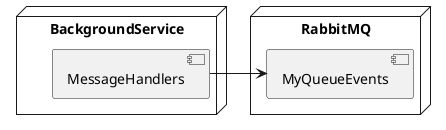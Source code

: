 @startuml


node BackgroundService {

    component MessageHandlers

}

Node RabbitMQ [[https://www.rabbitmq.com/documentation.html]] {
    component MyQueueEvents
}


MessageHandlers -right-> MyQueueEvents

@enduml